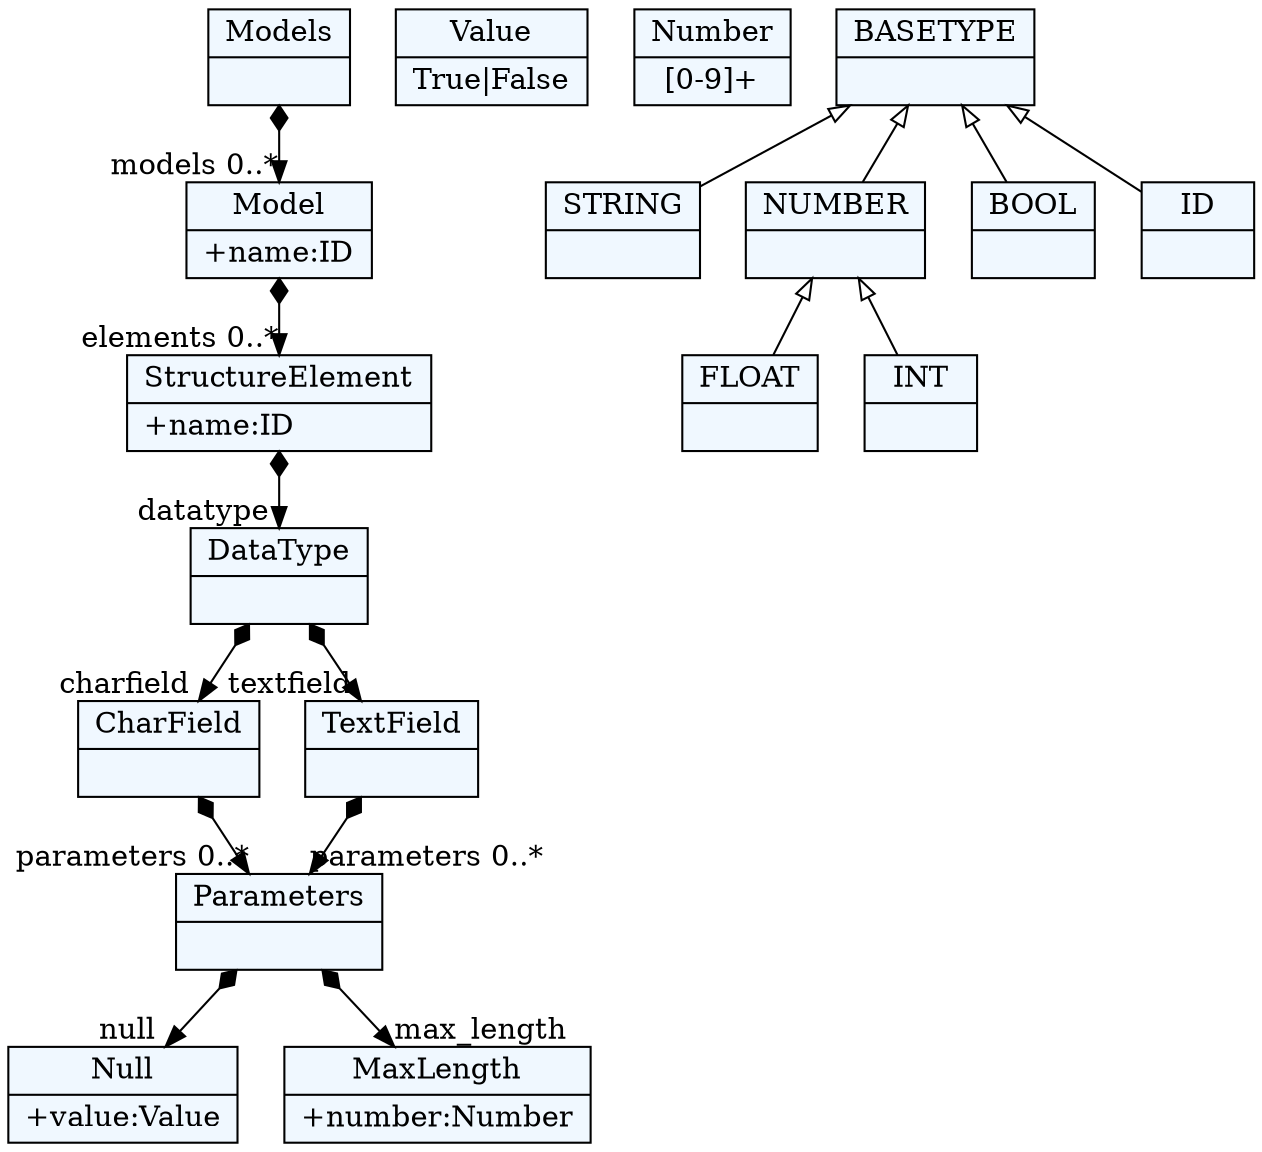 
    digraph xtext {
    fontname = "Bitstream Vera Sans"
    fontsize = 8
    node[
        shape=record,
        style=filled,
        fillcolor=aliceblue
    ]
    nodesep = 0.3
    edge[dir=black,arrowtail=empty]


2955620123768[ label="{Null|+value:Value\l}"]

2955620112440 -> 2955620131320[arrowtail=diamond, dir=both, headlabel="max_length "]
2955620112440 -> 2955620123768[arrowtail=diamond, dir=both, headlabel="null "]
2955620112440[ label="{Parameters|}"]

2955620105832 -> 2955620120936[arrowtail=diamond, dir=both, headlabel="datatype "]
2955620105832[ label="{StructureElement|+name:ID\l}"]

2955618457256 -> 2955620105832[arrowtail=diamond, dir=both, headlabel="elements 0..*"]
2955618457256[ label="{Model|+name:ID\l}"]

2955620124712[ label="{Value|True\|False}"]

2955620131320[ label="{MaxLength|+number:Number\l}"]

2955620116216 -> 2955620112440[arrowtail=diamond, dir=both, headlabel="parameters 0..*"]
2955620116216[ label="{CharField|}"]

2955620130376[ label="{Number|[0-9]+}"]

2955620106776 -> 2955620112440[arrowtail=diamond, dir=both, headlabel="parameters 0..*"]
2955620106776[ label="{TextField|}"]

2955620120936 -> 2955620116216[arrowtail=diamond, dir=both, headlabel="charfield "]
2955620120936 -> 2955620106776[arrowtail=diamond, dir=both, headlabel="textfield "]
2955620120936[ label="{DataType|}"]

2955619135160 -> 2955618457256[arrowtail=diamond, dir=both, headlabel="models 0..*"]
2955619135160[ label="{Models|}"]

2955619129496[ label="{STRING|}"]

2955619134216[ label="{BASETYPE|}"]
2955619134216 -> 2955619133272 [dir=back]
2955619134216 -> 2955619130440 [dir=back]
2955619134216 -> 2955619128552 [dir=back]
2955619134216 -> 2955619129496 [dir=back]

2955619133272[ label="{NUMBER|}"]
2955619133272 -> 2955619131384 [dir=back]
2955619133272 -> 2955619132328 [dir=back]

2955619130440[ label="{BOOL|}"]

2955619131384[ label="{FLOAT|}"]

2955619128552[ label="{ID|}"]

2955619132328[ label="{INT|}"]


}
